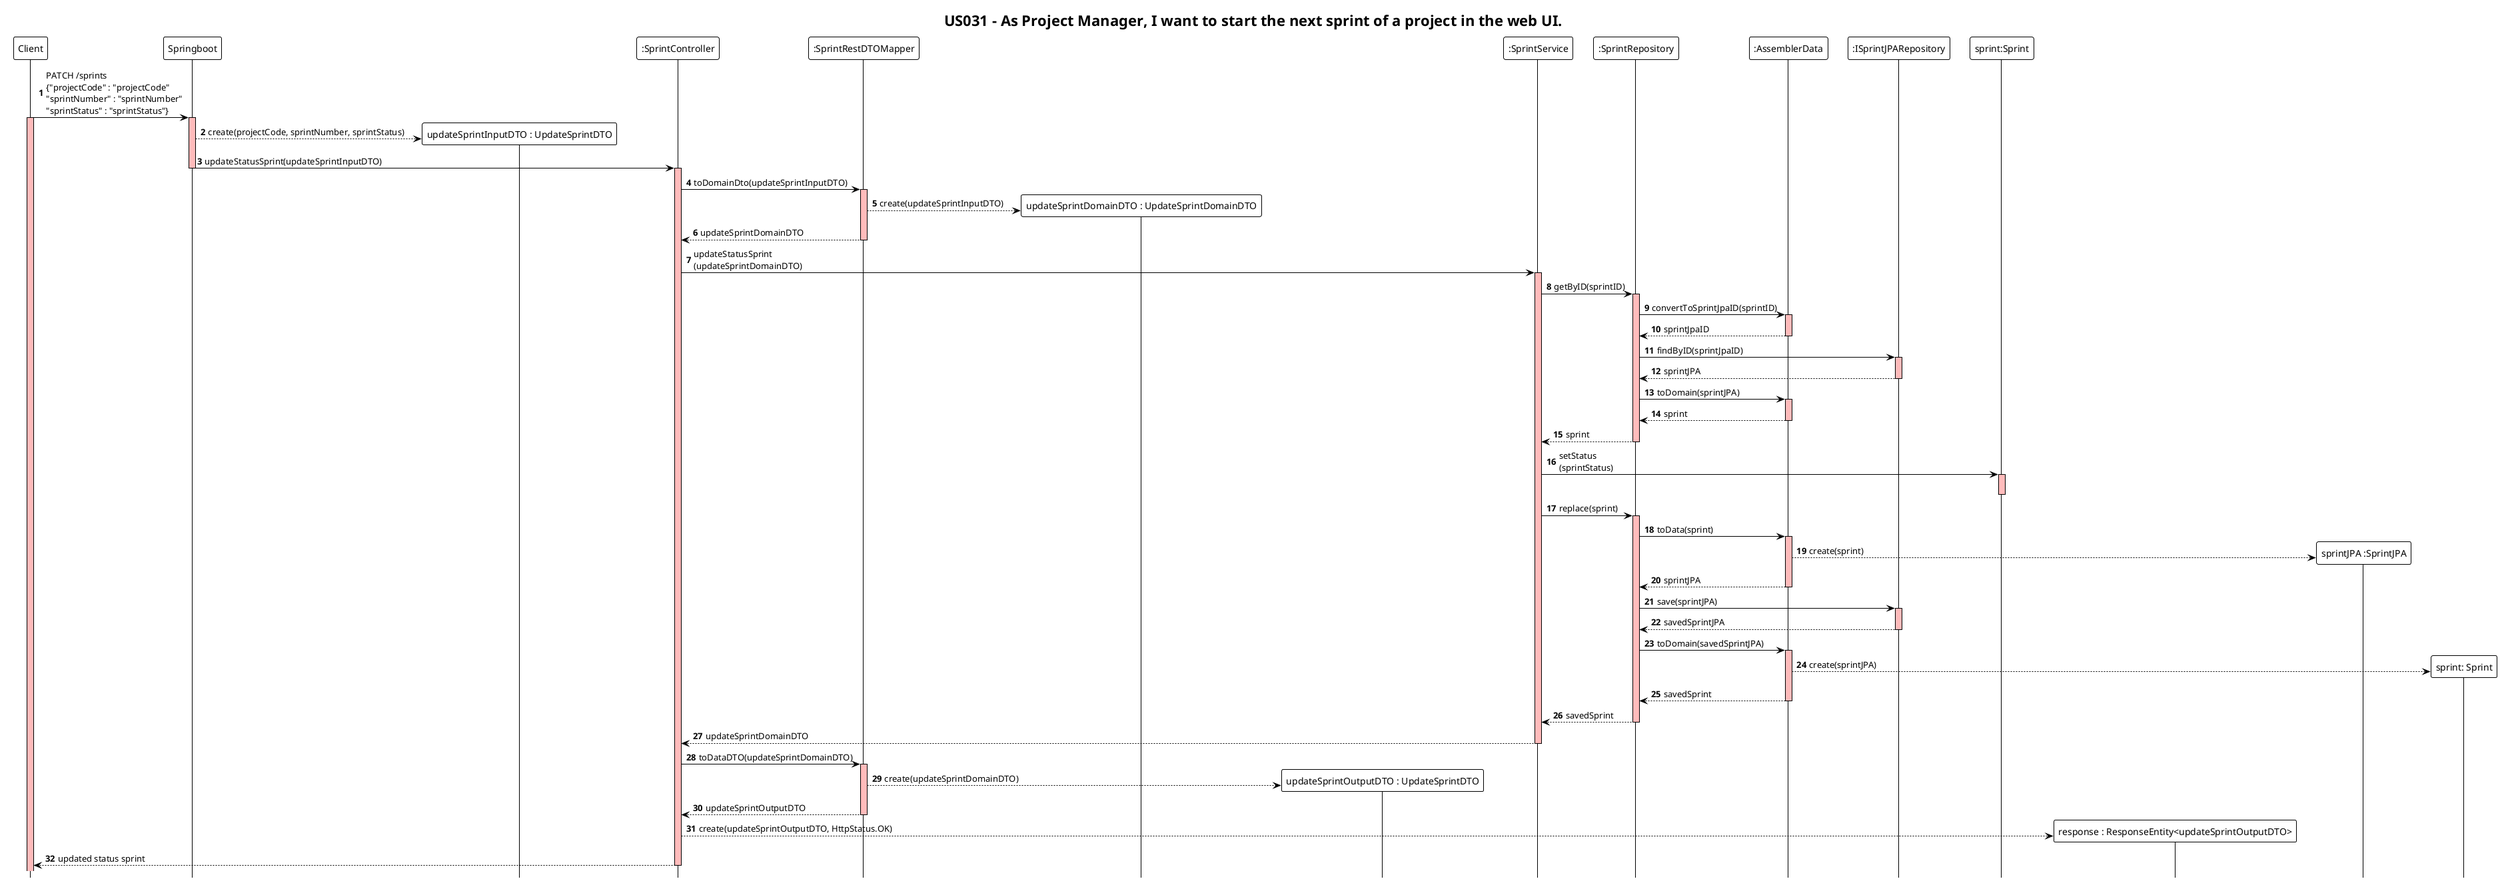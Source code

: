 @startuml
!theme plain
autonumber
skinparam sequence {
LifeLineBackgroundColor #FFBBBB
}
hide footbox
title "US031 - As Project Manager, I want to start the next sprint of a project in the web UI. "

participant Client as client
participant Springboot
participant "updateSprintInputDTO : UpdateSprintDTO" as inputDTO
participant ":SprintController" as controller
participant ":SprintRestDTOMapper" as mapper
participant "updateSprintDomainDTO : UpdateSprintDomainDTO" as DTO
participant "updateSprintOutputDTO : UpdateSprintDTO" as outputDTO
participant ":SprintService" as service
participant ":SprintRepository" as repository
participant ":AssemblerData" as assembler
participant ":ISprintJPARepository" as repositoryJPA
participant "sprint:Sprint" as sprint
participant "response : ResponseEntity<updateSprintOutputDTO>" as response

client -> Springboot : PATCH /sprints \n{"projectCode" : "projectCode" \n"sprintNumber" : "sprintNumber" \n"sprintStatus" : "sprintStatus"}
activate client #FFBBBB

activate Springboot #FFBBBB
Springboot --> inputDTO ** :create(projectCode, sprintNumber, sprintStatus)
Springboot -> controller :updateStatusSprint(updateSprintInputDTO)
deactivate Springboot

activate controller #FFBBBB
controller -> mapper :toDomainDto(updateSprintInputDTO)
activate mapper #FFBBBB
mapper --> DTO **:create(updateSprintInputDTO)
mapper --> controller :updateSprintDomainDTO
deactivate mapper
controller -> service : updateStatusSprint\n(updateSprintDomainDTO)

activate service #FFBBBB
service -> repository :getByID(sprintID)
activate repository #FFBBBB
repository -> assembler :convertToSprintJpaID(sprintID)
activate assembler #FFBBBB
assembler --> repository :sprintJpaID
deactivate assembler
repository -> repositoryJPA :findByID(sprintJpaID)
activate repositoryJPA #FFBBBB
repositoryJPA --> repository :sprintJPA
deactivate repositoryJPA
repository -> assembler :toDomain(sprintJPA)
activate assembler #FFBBBB
assembler --> repository :sprint
deactivate assembler
repository --> service :sprint
deactivate repository
service -> sprint :setStatus\n(sprintStatus)
activate sprint #FFBBBB
deactivate sprint


service -> repository :replace(sprint)
activate repository #FFBBBB
repository -> assembler :toData(sprint)
activate assembler #FFBBBB
assembler --> "sprintJPA :SprintJPA" ** :create(sprint)
assembler --> repository :sprintJPA
deactivate assembler

repository -> repositoryJPA :save(sprintJPA)
activate repositoryJPA #FFBBBB
repositoryJPA --> repository :savedSprintJPA
deactivate repositoryJPA

repository ->assembler :toDomain(savedSprintJPA)
activate assembler #FFBBBB
assembler --> "sprint: Sprint" ** :create(sprintJPA)
assembler --> repository :savedSprint
deactivate assembler
repository --> service :savedSprint
deactivate repository
service --> controller :updateSprintDomainDTO
deactivate service
controller -> mapper :toDataDTO(updateSprintDomainDTO)

activate mapper #FFBBBB
mapper --> outputDTO **:create(updateSprintDomainDTO)
mapper --> controller :updateSprintOutputDTO
deactivate  mapper
controller --> response ** : create(updateSprintOutputDTO, HttpStatus.OK)
controller --> client : updated status sprint
deactivate controller
@enduml